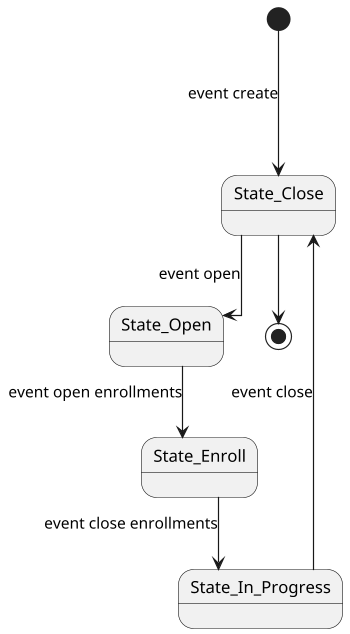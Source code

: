 @startuml
'https://plantuml.com/state-diagram

skinparam linetype ortho
skinparam Shadowing False
scale 350 width




state State_Close
state State_Open
state State_Enroll
state State_In_Progress


[*] ---> State_Close : event create
State_Close --> State_Open : event open
State_Open --> State_Enroll: event open enrollments
State_Enroll --> State_In_Progress : event close enrollments
State_In_Progress --> State_Close : event close

State_Close --> [*]

'state
@enduml